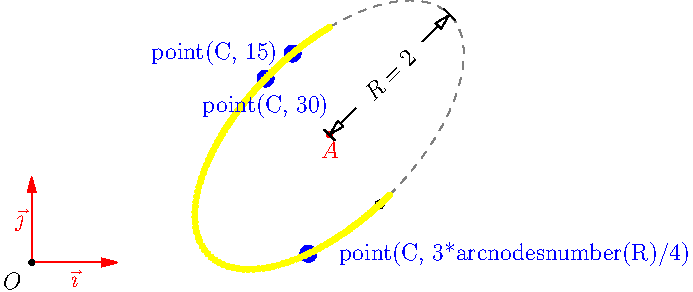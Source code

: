 import geometry;
unitsize(1.5cm);

// currentcoordsys=cartesiansystem((1,2),i=(1,0.5),j=(-0.5,.75));
show(currentcoordsys, xpen=invisible);

real R=2;
point A=(3.5,1.5);

dot("$A$",A,S,red);

arc C=arc(ellipse(A,2,1,45), 45, 270, fromCenter);
draw(C,Arrow);
draw(complementary(C),grey+dashed);
distance("$R=2$",A,point(C.el,0),0);

/*<asyxml><view file="modules/geometry.asy" type="point" signature="point(arc,real)"/></asyxml>*/
dot("point(C, 15)", point(C,15), W, 3mm+blue);

dot("point(C, 30)",
    point(C,nodabscissa(30)), // OR point(C,40)
    S,3mm+blue);

/*<asyxml><view file="modules/geometry.asy" type="int" signature="arcnodesnumber(explicit arc)"/></asyxml>*/
dot(Label("point(C, 3*arcnodesnumber(R)/4)",UnFill),
    point(C, 3*arcnodesnumber(C)/4), 2E, 3mm+blue);

dot((path)C, yellow);
